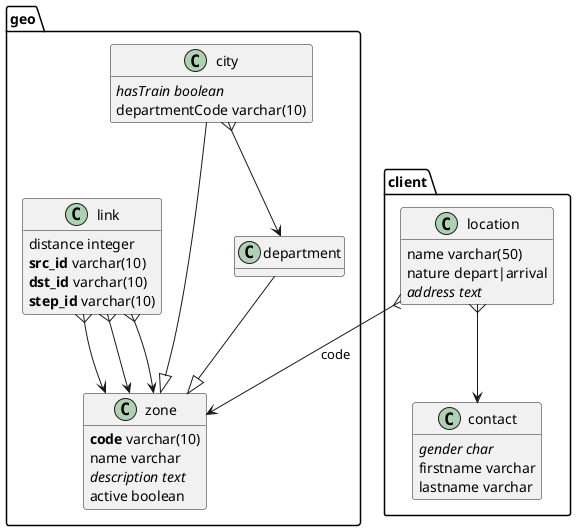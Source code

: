 @startuml
'' Database example
package geo {
  class zone {
    {field} **code** varchar(10)
    {field} name varchar
    {field} //description text//
    {field} active boolean
  }

  class department
  department --|> zone

  class city {
    {field} //hasTrain boolean//
    {field} departmentCode varchar(10)
  }
  city --|> zone

  class link {
    {field} distance integer
    {field} **src_id** varchar(10)
    {field} **dst_id** varchar(10)
    {field} **step_id** varchar(10)
  }
}

package client {
  class contact {
    {field} //gender char//
    {field} firstname varchar
    {field} lastname varchar
  }

  class location {
    {field} name varchar(50)
    {field} nature depart|arrival
    {field} //address text//
  }
}
  city }--> department
  link }--> zone
  link }--> zone
  link }-down-> zone
  location }--> contact
  location }--> zone : code
 hide methods
@enduml

